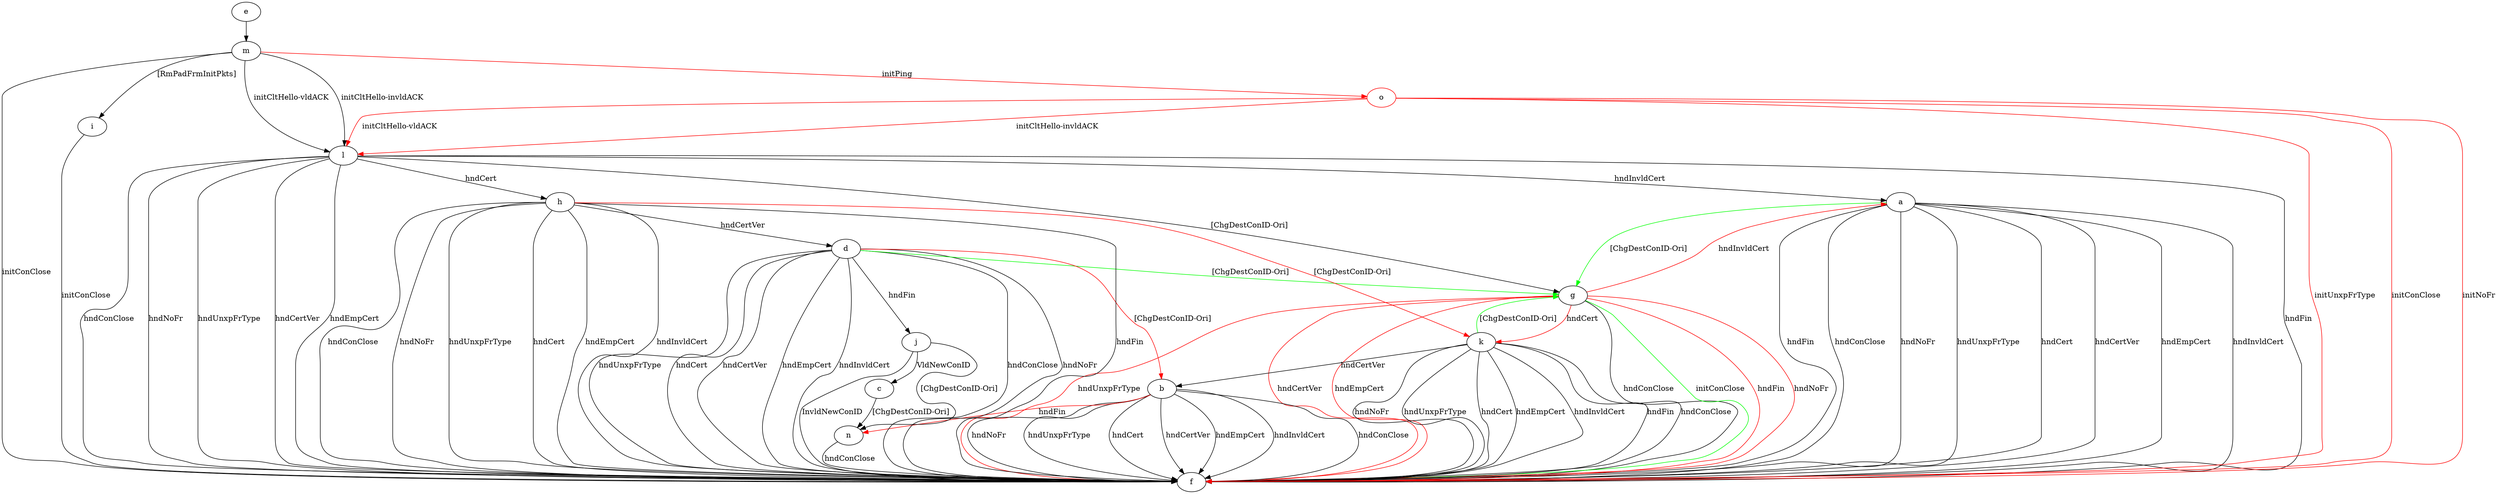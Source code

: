 digraph "" {
	a -> f	[key=0,
		label="hndFin "];
	a -> f	[key=1,
		label="hndConClose "];
	a -> f	[key=2,
		label="hndNoFr "];
	a -> f	[key=3,
		label="hndUnxpFrType "];
	a -> f	[key=4,
		label="hndCert "];
	a -> f	[key=5,
		label="hndCertVer "];
	a -> f	[key=6,
		label="hndEmpCert "];
	a -> f	[key=7,
		label="hndInvldCert "];
	a -> g	[key=0,
		color=green,
		label="[ChgDestConID-Ori] "];
	b -> f	[key=0,
		label="hndConClose "];
	b -> f	[key=1,
		label="hndNoFr "];
	b -> f	[key=2,
		label="hndUnxpFrType "];
	b -> f	[key=3,
		label="hndCert "];
	b -> f	[key=4,
		label="hndCertVer "];
	b -> f	[key=5,
		label="hndEmpCert "];
	b -> f	[key=6,
		label="hndInvldCert "];
	b -> n	[key=0,
		color=red,
		label="hndFin "];
	c -> n	[key=0,
		label="[ChgDestConID-Ori] "];
	d -> b	[key=0,
		color=red,
		label="[ChgDestConID-Ori] "];
	d -> f	[key=0,
		label="hndConClose "];
	d -> f	[key=1,
		label="hndNoFr "];
	d -> f	[key=2,
		label="hndUnxpFrType "];
	d -> f	[key=3,
		label="hndCert "];
	d -> f	[key=4,
		label="hndCertVer "];
	d -> f	[key=5,
		label="hndEmpCert "];
	d -> f	[key=6,
		label="hndInvldCert "];
	d -> g	[key=0,
		color=green,
		label="[ChgDestConID-Ori] "];
	d -> j	[key=0,
		label="hndFin "];
	e -> m	[key=0];
	g -> a	[key=0,
		color=red,
		label="hndInvldCert "];
	g -> f	[key=0,
		label="hndConClose "];
	g -> f	[key=1,
		color=green,
		label="initConClose "];
	g -> f	[key=2,
		color=red,
		label="hndFin "];
	g -> f	[key=3,
		color=red,
		label="hndNoFr "];
	g -> f	[key=4,
		color=red,
		label="hndUnxpFrType "];
	g -> f	[key=5,
		color=red,
		label="hndCertVer "];
	g -> f	[key=6,
		color=red,
		label="hndEmpCert "];
	g -> k	[key=0,
		color=red,
		label="hndCert "];
	h -> d	[key=0,
		label="hndCertVer "];
	h -> f	[key=0,
		label="hndFin "];
	h -> f	[key=1,
		label="hndConClose "];
	h -> f	[key=2,
		label="hndNoFr "];
	h -> f	[key=3,
		label="hndUnxpFrType "];
	h -> f	[key=4,
		label="hndCert "];
	h -> f	[key=5,
		label="hndEmpCert "];
	h -> f	[key=6,
		label="hndInvldCert "];
	h -> k	[key=0,
		color=red,
		label="[ChgDestConID-Ori] "];
	i -> f	[key=0,
		label="initConClose "];
	j -> c	[key=0,
		label="VldNewConID "];
	j -> f	[key=0,
		label="InvldNewConID "];
	j -> n	[key=0,
		label="[ChgDestConID-Ori] "];
	k -> b	[key=0,
		label="hndCertVer "];
	k -> f	[key=0,
		label="hndFin "];
	k -> f	[key=1,
		label="hndConClose "];
	k -> f	[key=2,
		label="hndNoFr "];
	k -> f	[key=3,
		label="hndUnxpFrType "];
	k -> f	[key=4,
		label="hndCert "];
	k -> f	[key=5,
		label="hndEmpCert "];
	k -> f	[key=6,
		label="hndInvldCert "];
	k -> g	[key=0,
		color=green,
		label="[ChgDestConID-Ori] "];
	l -> a	[key=0,
		label="hndInvldCert "];
	l -> f	[key=0,
		label="hndFin "];
	l -> f	[key=1,
		label="hndConClose "];
	l -> f	[key=2,
		label="hndNoFr "];
	l -> f	[key=3,
		label="hndUnxpFrType "];
	l -> f	[key=4,
		label="hndCertVer "];
	l -> f	[key=5,
		label="hndEmpCert "];
	l -> g	[key=0,
		label="[ChgDestConID-Ori] "];
	l -> h	[key=0,
		label="hndCert "];
	m -> f	[key=0,
		label="initConClose "];
	m -> i	[key=0,
		label="[RmPadFrmInitPkts] "];
	m -> l	[key=0,
		label="initCltHello-vldACK "];
	m -> l	[key=1,
		label="initCltHello-invldACK "];
	o	[color=red];
	m -> o	[key=0,
		color=red,
		label="initPing "];
	n -> f	[key=0,
		label="hndConClose "];
	o -> f	[key=0,
		color=red,
		label="initConClose "];
	o -> f	[key=1,
		color=red,
		label="initNoFr "];
	o -> f	[key=2,
		color=red,
		label="initUnxpFrType "];
	o -> l	[key=0,
		color=red,
		label="initCltHello-vldACK "];
	o -> l	[key=1,
		color=red,
		label="initCltHello-invldACK "];
}
